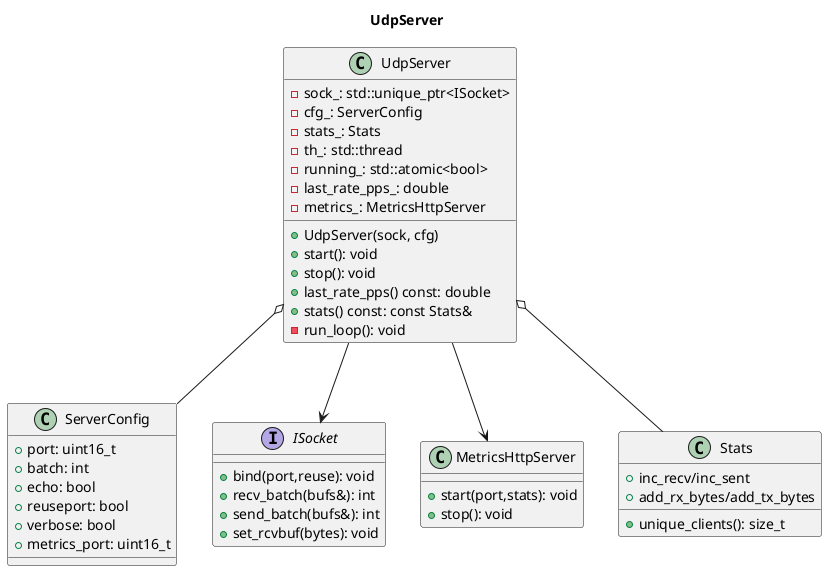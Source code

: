 @startuml
title UdpServer
class UdpServer {
  - sock_: std::unique_ptr<ISocket>
  - cfg_: ServerConfig
  - stats_: Stats
  - th_: std::thread
  - running_: std::atomic<bool>
  - last_rate_pps_: double
  - metrics_: MetricsHttpServer
  + UdpServer(sock, cfg)
  + start(): void
  + stop(): void
  + last_rate_pps() const: double
  + stats() const: const Stats&
  - run_loop(): void
}
class ServerConfig {
  + port: uint16_t
  + batch: int
  + echo: bool
  + reuseport: bool
  + verbose: bool
  + metrics_port: uint16_t
}
interface ISocket {
  + bind(port,reuse): void
  + recv_batch(bufs&): int
  + send_batch(bufs&): int
  + set_rcvbuf(bytes): void
}
class MetricsHttpServer {
  + start(port,stats): void
  + stop(): void
}
class Stats {
  + inc_recv/inc_sent
  + add_rx_bytes/add_tx_bytes
  + unique_clients(): size_t
}
UdpServer o-- ServerConfig
UdpServer --> ISocket
UdpServer o-- Stats
UdpServer --> MetricsHttpServer
@enduml
